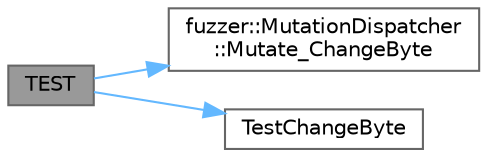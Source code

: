 digraph "TEST"
{
 // LATEX_PDF_SIZE
  bgcolor="transparent";
  edge [fontname=Helvetica,fontsize=10,labelfontname=Helvetica,labelfontsize=10];
  node [fontname=Helvetica,fontsize=10,shape=box,height=0.2,width=0.4];
  rankdir="LR";
  Node1 [id="Node000001",label="TEST",height=0.2,width=0.4,color="gray40", fillcolor="grey60", style="filled", fontcolor="black",tooltip=" "];
  Node1 -> Node2 [id="edge1_Node000001_Node000002",color="steelblue1",style="solid",tooltip=" "];
  Node2 [id="Node000002",label="fuzzer::MutationDispatcher\l::Mutate_ChangeByte",height=0.2,width=0.4,color="grey40", fillcolor="white", style="filled",URL="$classfuzzer_1_1_mutation_dispatcher.html#a3edae850d46dd6b8524c2f04b2c0e0b1",tooltip="Mutates data by chanding one byte."];
  Node1 -> Node3 [id="edge2_Node000001_Node000003",color="steelblue1",style="solid",tooltip=" "];
  Node3 [id="Node000003",label="TestChangeByte",height=0.2,width=0.4,color="grey40", fillcolor="white", style="filled",URL="$_fuzzer_unittest_8cpp.html#ab2a276c8baa49927b0ccf85d90d1287e",tooltip=" "];
}
